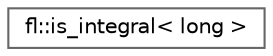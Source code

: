 digraph "Graphical Class Hierarchy"
{
 // INTERACTIVE_SVG=YES
 // LATEX_PDF_SIZE
  bgcolor="transparent";
  edge [fontname=Helvetica,fontsize=10,labelfontname=Helvetica,labelfontsize=10];
  node [fontname=Helvetica,fontsize=10,shape=box,height=0.2,width=0.4];
  rankdir="LR";
  Node0 [id="Node000000",label="fl::is_integral\< long \>",height=0.2,width=0.4,color="grey40", fillcolor="white", style="filled",URL="$d4/d7d/structfl_1_1is__integral_3_01long_01_4.html",tooltip=" "];
}
